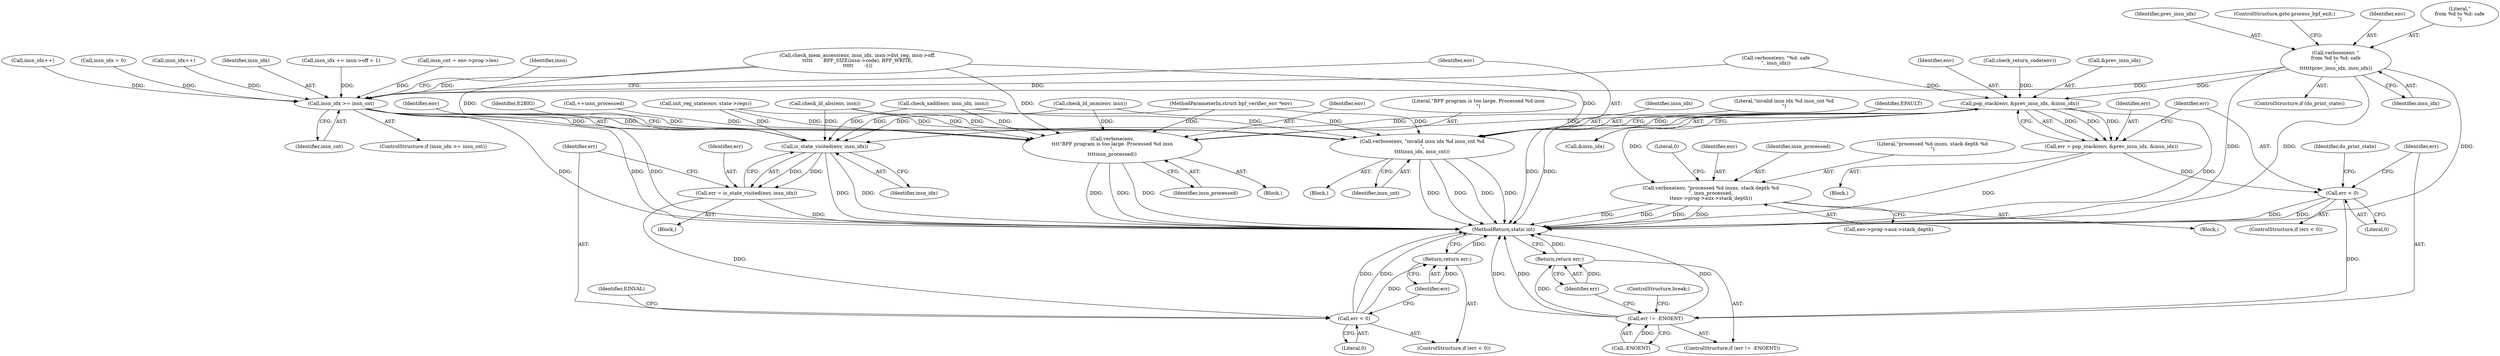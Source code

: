 digraph "0_linux_c131187db2d3fa2f8bf32fdf4e9a4ef805168467_1@pointer" {
"1000246" [label="(Call,verbose(env, \"\nfrom %d to %d: safe\n\",\n\t\t\t\t\t\tprev_insn_idx, insn_idx))"];
"1000181" [label="(Call,insn_idx >= insn_cnt)"];
"1000185" [label="(Call,verbose(env, \"invalid insn idx %d insn_cnt %d\n\",\n\t\t\t\tinsn_idx, insn_cnt))"];
"1000218" [label="(Call,is_state_visited(env, insn_idx))"];
"1000216" [label="(Call,err = is_state_visited(env, insn_idx))"];
"1000222" [label="(Call,err < 0)"];
"1000225" [label="(Return,return err;)"];
"1000808" [label="(Call,pop_stack(env, &prev_insn_idx, &insn_idx))"];
"1000209" [label="(Call,verbose(env,\n\t\t\t\t\"BPF program is too large. Processed %d insn\n\",\n\t\t\t\tinsn_processed))"];
"1000806" [label="(Call,err = pop_stack(env, &prev_insn_idx, &insn_idx))"];
"1000815" [label="(Call,err < 0)"];
"1000820" [label="(Call,err != -ENOENT)"];
"1000824" [label="(Return,return err;)"];
"1000908" [label="(Call,verbose(env, \"processed %d insns, stack depth %d\n\", insn_processed,\n\t\tenv->prog->aux->stack_depth))"];
"1000187" [label="(Literal,\"invalid insn idx %d insn_cnt %d\n\")"];
"1000249" [label="(Identifier,prev_insn_idx)"];
"1000256" [label="(ControlStructure,goto process_bpf_exit;)"];
"1000113" [label="(MethodParameterIn,struct bpf_verifier_env *env)"];
"1000219" [label="(Identifier,env)"];
"1000192" [label="(Identifier,EFAULT)"];
"1000806" [label="(Call,err = pop_stack(env, &prev_insn_idx, &insn_idx))"];
"1000908" [label="(Call,verbose(env, \"processed %d insns, stack depth %d\n\", insn_processed,\n\t\tenv->prog->aux->stack_depth))"];
"1000743" [label="(Block,)"];
"1000185" [label="(Call,verbose(env, \"invalid insn idx %d insn_cnt %d\n\",\n\t\t\t\tinsn_idx, insn_cnt))"];
"1000209" [label="(Call,verbose(env,\n\t\t\t\t\"BPF program is too large. Processed %d insn\n\",\n\t\t\t\tinsn_processed))"];
"1000812" [label="(Call,&insn_idx)"];
"1000186" [label="(Identifier,env)"];
"1000183" [label="(Identifier,insn_cnt)"];
"1000212" [label="(Identifier,insn_processed)"];
"1000615" [label="(Call,check_mem_access(env, insn_idx, insn->dst_reg, insn->off,\n\t\t\t\t\t       BPF_SIZE(insn->code), BPF_WRITE,\n\t\t\t\t\t       -1))"];
"1000189" [label="(Identifier,insn_cnt)"];
"1000730" [label="(Call,insn_idx += insn->off + 1)"];
"1000222" [label="(Call,err < 0)"];
"1000224" [label="(Literal,0)"];
"1000822" [label="(Call,-ENOENT)"];
"1000912" [label="(Call,env->prog->aux->stack_depth)"];
"1000221" [label="(ControlStructure,if (err < 0))"];
"1000830" [label="(Identifier,do_print_state)"];
"1000244" [label="(ControlStructure,if (do_print_state))"];
"1000210" [label="(Identifier,env)"];
"1000817" [label="(Literal,0)"];
"1000920" [label="(Literal,0)"];
"1000247" [label="(Identifier,env)"];
"1000163" [label="(Call,init_reg_state(env, state->regs))"];
"1000248" [label="(Literal,\"\nfrom %d to %d: safe\n\")"];
"1000880" [label="(Call,check_ld_imm(env, insn))"];
"1000250" [label="(Identifier,insn_idx)"];
"1000826" [label="(ControlStructure,break;)"];
"1000218" [label="(Call,is_state_visited(env, insn_idx))"];
"1000226" [label="(Identifier,err)"];
"1000177" [label="(Block,)"];
"1000114" [label="(Block,)"];
"1000126" [label="(Call,insn_cnt = env->prog->len)"];
"1000181" [label="(Call,insn_idx >= insn_cnt)"];
"1000180" [label="(ControlStructure,if (insn_idx >= insn_cnt))"];
"1000814" [label="(ControlStructure,if (err < 0))"];
"1000909" [label="(Identifier,env)"];
"1000194" [label="(Identifier,insn)"];
"1000921" [label="(MethodReturn,static int)"];
"1000184" [label="(Block,)"];
"1000906" [label="(Call,insn_idx++)"];
"1000816" [label="(Identifier,err)"];
"1000821" [label="(Identifier,err)"];
"1000252" [label="(Call,verbose(env, \"%d: safe\n\", insn_idx))"];
"1000220" [label="(Identifier,insn_idx)"];
"1000223" [label="(Identifier,err)"];
"1000225" [label="(Return,return err;)"];
"1000208" [label="(Block,)"];
"1000815" [label="(Call,err < 0)"];
"1000825" [label="(Identifier,err)"];
"1000188" [label="(Identifier,insn_idx)"];
"1000865" [label="(Call,check_ld_abs(env, insn))"];
"1000809" [label="(Identifier,env)"];
"1000911" [label="(Identifier,insn_processed)"];
"1000211" [label="(Literal,\"BPF program is too large. Processed %d insn\n\")"];
"1000799" [label="(Call,check_return_code(env))"];
"1000820" [label="(Call,err != -ENOENT)"];
"1000231" [label="(Identifier,EINVAL)"];
"1000471" [label="(Call,check_xadd(env, insn_idx, insn))"];
"1000173" [label="(Call,insn_idx = 0)"];
"1000807" [label="(Identifier,err)"];
"1000246" [label="(Call,verbose(env, \"\nfrom %d to %d: safe\n\",\n\t\t\t\t\t\tprev_insn_idx, insn_idx))"];
"1000215" [label="(Identifier,E2BIG)"];
"1000819" [label="(ControlStructure,if (err != -ENOENT))"];
"1000216" [label="(Call,err = is_state_visited(env, insn_idx))"];
"1000205" [label="(Call,++insn_processed)"];
"1000824" [label="(Return,return err;)"];
"1000479" [label="(Call,insn_idx++)"];
"1000810" [label="(Call,&prev_insn_idx)"];
"1000910" [label="(Literal,\"processed %d insns, stack depth %d\n\")"];
"1000808" [label="(Call,pop_stack(env, &prev_insn_idx, &insn_idx))"];
"1000217" [label="(Identifier,err)"];
"1000182" [label="(Identifier,insn_idx)"];
"1000246" -> "1000244"  [label="AST: "];
"1000246" -> "1000250"  [label="CFG: "];
"1000247" -> "1000246"  [label="AST: "];
"1000248" -> "1000246"  [label="AST: "];
"1000249" -> "1000246"  [label="AST: "];
"1000250" -> "1000246"  [label="AST: "];
"1000256" -> "1000246"  [label="CFG: "];
"1000246" -> "1000921"  [label="DDG: "];
"1000246" -> "1000921"  [label="DDG: "];
"1000246" -> "1000921"  [label="DDG: "];
"1000246" -> "1000181"  [label="DDG: "];
"1000246" -> "1000808"  [label="DDG: "];
"1000181" -> "1000180"  [label="AST: "];
"1000181" -> "1000183"  [label="CFG: "];
"1000182" -> "1000181"  [label="AST: "];
"1000183" -> "1000181"  [label="AST: "];
"1000186" -> "1000181"  [label="CFG: "];
"1000194" -> "1000181"  [label="CFG: "];
"1000181" -> "1000921"  [label="DDG: "];
"1000181" -> "1000921"  [label="DDG: "];
"1000181" -> "1000921"  [label="DDG: "];
"1000615" -> "1000181"  [label="DDG: "];
"1000252" -> "1000181"  [label="DDG: "];
"1000906" -> "1000181"  [label="DDG: "];
"1000479" -> "1000181"  [label="DDG: "];
"1000730" -> "1000181"  [label="DDG: "];
"1000173" -> "1000181"  [label="DDG: "];
"1000126" -> "1000181"  [label="DDG: "];
"1000181" -> "1000185"  [label="DDG: "];
"1000181" -> "1000185"  [label="DDG: "];
"1000181" -> "1000218"  [label="DDG: "];
"1000185" -> "1000184"  [label="AST: "];
"1000185" -> "1000189"  [label="CFG: "];
"1000186" -> "1000185"  [label="AST: "];
"1000187" -> "1000185"  [label="AST: "];
"1000188" -> "1000185"  [label="AST: "];
"1000189" -> "1000185"  [label="AST: "];
"1000192" -> "1000185"  [label="CFG: "];
"1000185" -> "1000921"  [label="DDG: "];
"1000185" -> "1000921"  [label="DDG: "];
"1000185" -> "1000921"  [label="DDG: "];
"1000185" -> "1000921"  [label="DDG: "];
"1000163" -> "1000185"  [label="DDG: "];
"1000865" -> "1000185"  [label="DDG: "];
"1000880" -> "1000185"  [label="DDG: "];
"1000471" -> "1000185"  [label="DDG: "];
"1000615" -> "1000185"  [label="DDG: "];
"1000808" -> "1000185"  [label="DDG: "];
"1000113" -> "1000185"  [label="DDG: "];
"1000218" -> "1000216"  [label="AST: "];
"1000218" -> "1000220"  [label="CFG: "];
"1000219" -> "1000218"  [label="AST: "];
"1000220" -> "1000218"  [label="AST: "];
"1000216" -> "1000218"  [label="CFG: "];
"1000218" -> "1000921"  [label="DDG: "];
"1000218" -> "1000921"  [label="DDG: "];
"1000218" -> "1000216"  [label="DDG: "];
"1000218" -> "1000216"  [label="DDG: "];
"1000163" -> "1000218"  [label="DDG: "];
"1000865" -> "1000218"  [label="DDG: "];
"1000880" -> "1000218"  [label="DDG: "];
"1000471" -> "1000218"  [label="DDG: "];
"1000615" -> "1000218"  [label="DDG: "];
"1000808" -> "1000218"  [label="DDG: "];
"1000113" -> "1000218"  [label="DDG: "];
"1000216" -> "1000177"  [label="AST: "];
"1000217" -> "1000216"  [label="AST: "];
"1000223" -> "1000216"  [label="CFG: "];
"1000216" -> "1000921"  [label="DDG: "];
"1000216" -> "1000222"  [label="DDG: "];
"1000222" -> "1000221"  [label="AST: "];
"1000222" -> "1000224"  [label="CFG: "];
"1000223" -> "1000222"  [label="AST: "];
"1000224" -> "1000222"  [label="AST: "];
"1000226" -> "1000222"  [label="CFG: "];
"1000231" -> "1000222"  [label="CFG: "];
"1000222" -> "1000921"  [label="DDG: "];
"1000222" -> "1000921"  [label="DDG: "];
"1000222" -> "1000225"  [label="DDG: "];
"1000225" -> "1000221"  [label="AST: "];
"1000225" -> "1000226"  [label="CFG: "];
"1000226" -> "1000225"  [label="AST: "];
"1000921" -> "1000225"  [label="CFG: "];
"1000225" -> "1000921"  [label="DDG: "];
"1000226" -> "1000225"  [label="DDG: "];
"1000808" -> "1000806"  [label="AST: "];
"1000808" -> "1000812"  [label="CFG: "];
"1000809" -> "1000808"  [label="AST: "];
"1000810" -> "1000808"  [label="AST: "];
"1000812" -> "1000808"  [label="AST: "];
"1000806" -> "1000808"  [label="CFG: "];
"1000808" -> "1000921"  [label="DDG: "];
"1000808" -> "1000921"  [label="DDG: "];
"1000808" -> "1000921"  [label="DDG: "];
"1000808" -> "1000209"  [label="DDG: "];
"1000808" -> "1000806"  [label="DDG: "];
"1000808" -> "1000806"  [label="DDG: "];
"1000808" -> "1000806"  [label="DDG: "];
"1000252" -> "1000808"  [label="DDG: "];
"1000799" -> "1000808"  [label="DDG: "];
"1000808" -> "1000908"  [label="DDG: "];
"1000209" -> "1000208"  [label="AST: "];
"1000209" -> "1000212"  [label="CFG: "];
"1000210" -> "1000209"  [label="AST: "];
"1000211" -> "1000209"  [label="AST: "];
"1000212" -> "1000209"  [label="AST: "];
"1000215" -> "1000209"  [label="CFG: "];
"1000209" -> "1000921"  [label="DDG: "];
"1000209" -> "1000921"  [label="DDG: "];
"1000209" -> "1000921"  [label="DDG: "];
"1000163" -> "1000209"  [label="DDG: "];
"1000865" -> "1000209"  [label="DDG: "];
"1000880" -> "1000209"  [label="DDG: "];
"1000471" -> "1000209"  [label="DDG: "];
"1000615" -> "1000209"  [label="DDG: "];
"1000113" -> "1000209"  [label="DDG: "];
"1000205" -> "1000209"  [label="DDG: "];
"1000806" -> "1000743"  [label="AST: "];
"1000807" -> "1000806"  [label="AST: "];
"1000816" -> "1000806"  [label="CFG: "];
"1000806" -> "1000921"  [label="DDG: "];
"1000806" -> "1000815"  [label="DDG: "];
"1000815" -> "1000814"  [label="AST: "];
"1000815" -> "1000817"  [label="CFG: "];
"1000816" -> "1000815"  [label="AST: "];
"1000817" -> "1000815"  [label="AST: "];
"1000821" -> "1000815"  [label="CFG: "];
"1000830" -> "1000815"  [label="CFG: "];
"1000815" -> "1000921"  [label="DDG: "];
"1000815" -> "1000921"  [label="DDG: "];
"1000815" -> "1000820"  [label="DDG: "];
"1000820" -> "1000819"  [label="AST: "];
"1000820" -> "1000822"  [label="CFG: "];
"1000821" -> "1000820"  [label="AST: "];
"1000822" -> "1000820"  [label="AST: "];
"1000825" -> "1000820"  [label="CFG: "];
"1000826" -> "1000820"  [label="CFG: "];
"1000820" -> "1000921"  [label="DDG: "];
"1000820" -> "1000921"  [label="DDG: "];
"1000820" -> "1000921"  [label="DDG: "];
"1000822" -> "1000820"  [label="DDG: "];
"1000820" -> "1000824"  [label="DDG: "];
"1000824" -> "1000819"  [label="AST: "];
"1000824" -> "1000825"  [label="CFG: "];
"1000825" -> "1000824"  [label="AST: "];
"1000921" -> "1000824"  [label="CFG: "];
"1000824" -> "1000921"  [label="DDG: "];
"1000825" -> "1000824"  [label="DDG: "];
"1000908" -> "1000114"  [label="AST: "];
"1000908" -> "1000912"  [label="CFG: "];
"1000909" -> "1000908"  [label="AST: "];
"1000910" -> "1000908"  [label="AST: "];
"1000911" -> "1000908"  [label="AST: "];
"1000912" -> "1000908"  [label="AST: "];
"1000920" -> "1000908"  [label="CFG: "];
"1000908" -> "1000921"  [label="DDG: "];
"1000908" -> "1000921"  [label="DDG: "];
"1000908" -> "1000921"  [label="DDG: "];
"1000908" -> "1000921"  [label="DDG: "];
}
